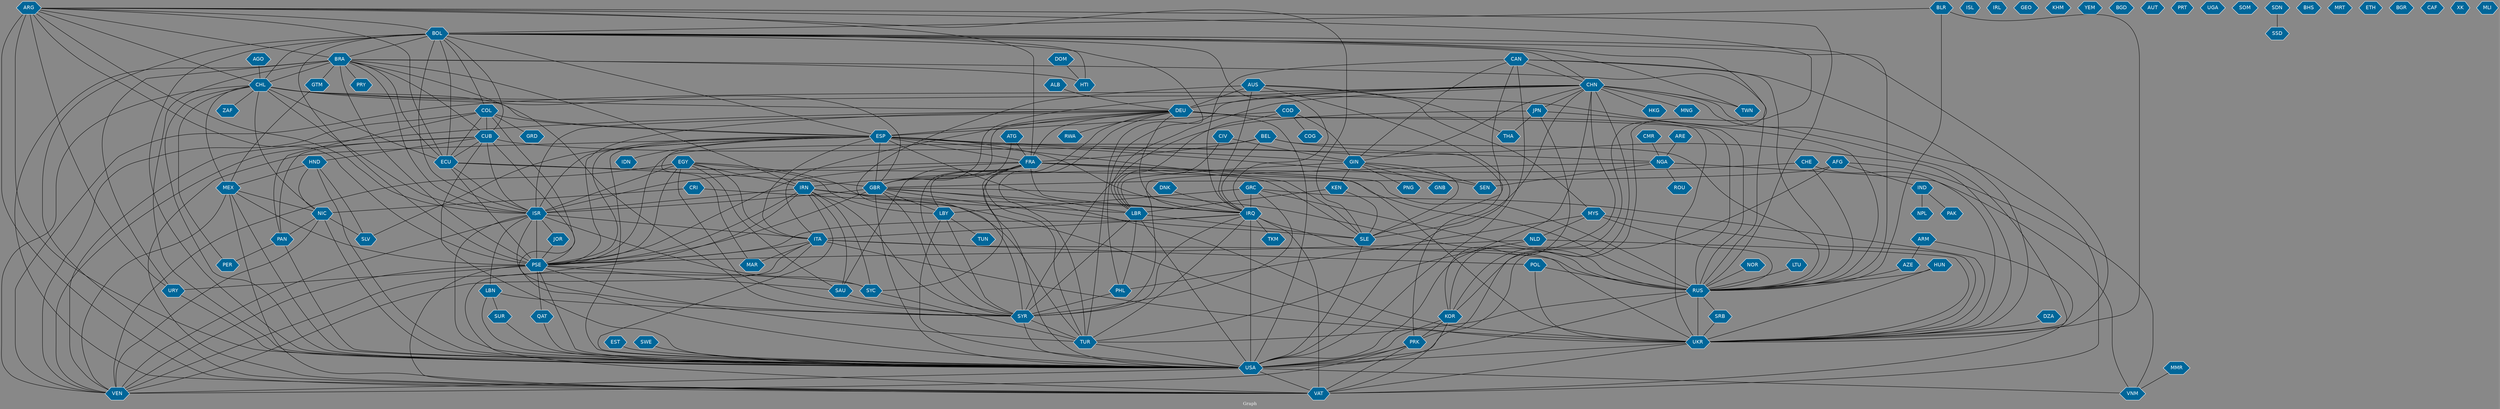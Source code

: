 // Countries together in item graph
graph {
	graph [bgcolor="#888888" fontcolor=white fontsize=12 label="Graph" outputorder=edgesfirst overlap=prism]
	node [color=white fillcolor="#006699" fontcolor=white fontname=Helvetica shape=hexagon style=filled]
	edge [arrowhead=open color=black fontcolor=white fontname=Courier fontsize=12]
		LBY [label=LBY]
		GRC [label=GRC]
		USA [label=USA]
		AFG [label=AFG]
		GTM [label=GTM]
		GBR [label=GBR]
		ARG [label=ARG]
		JPN [label=JPN]
		MEX [label=MEX]
		UKR [label=UKR]
		DEU [label=DEU]
		ISR [label=ISR]
		BRA [label=BRA]
		SYR [label=SYR]
		IRQ [label=IRQ]
		PSE [label=PSE]
		RUS [label=RUS]
		LBN [label=LBN]
		LBR [label=LBR]
		CHN [label=CHN]
		KOR [label=KOR]
		VAT [label=VAT]
		THA [label=THA]
		TUR [label=TUR]
		GIN [label=GIN]
		SEN [label=SEN]
		VNM [label=VNM]
		CHL [label=CHL]
		PAN [label=PAN]
		FRA [label=FRA]
		ESP [label=ESP]
		ITA [label=ITA]
		IND [label=IND]
		AUS [label=AUS]
		BOL [label=BOL]
		COL [label=COL]
		NGA [label=NGA]
		CUB [label=CUB]
		IDN [label=IDN]
		EGY [label=EGY]
		VEN [label=VEN]
		ECU [label=ECU]
		IRN [label=IRN]
		ISL [label=ISL]
		NLD [label=NLD]
		TWN [label=TWN]
		PRK [label=PRK]
		PAK [label=PAK]
		IRL [label=IRL]
		DZA [label=DZA]
		HKG [label=HKG]
		PER [label=PER]
		CRI [label=CRI]
		NPL [label=NPL]
		NOR [label=NOR]
		HTI [label=HTI]
		MYS [label=MYS]
		URY [label=URY]
		CIV [label=CIV]
		SLE [label=SLE]
		GEO [label=GEO]
		CAN [label=CAN]
		SAU [label=SAU]
		PHL [label=PHL]
		SYC [label=SYC]
		SUR [label=SUR]
		CHE [label=CHE]
		KHM [label=KHM]
		COG [label=COG]
		YEM [label=YEM]
		BGD [label=BGD]
		PRY [label=PRY]
		ZAF [label=ZAF]
		POL [label=POL]
		COD [label=COD]
		BEL [label=BEL]
		SLV [label=SLV]
		AUT [label=AUT]
		QAT [label=QAT]
		CMR [label=CMR]
		PRT [label=PRT]
		JOR [label=JOR]
		ARE [label=ARE]
		UGA [label=UGA]
		DOM [label=DOM]
		MAR [label=MAR]
		SOM [label=SOM]
		SSD [label=SSD]
		SDN [label=SDN]
		ALB [label=ALB]
		HUN [label=HUN]
		BLR [label=BLR]
		NIC [label=NIC]
		BHS [label=BHS]
		HND [label=HND]
		SRB [label=SRB]
		EST [label=EST]
		GNB [label=GNB]
		KEN [label=KEN]
		SWE [label=SWE]
		GRD [label=GRD]
		MRT [label=MRT]
		ETH [label=ETH]
		BGR [label=BGR]
		AZE [label=AZE]
		ARM [label=ARM]
		PNG [label=PNG]
		TUN [label=TUN]
		AGO [label=AGO]
		MMR [label=MMR]
		ROU [label=ROU]
		CAF [label=CAF]
		TKM [label=TKM]
		MNG [label=MNG]
		XK [label=XK]
		DNK [label=DNK]
		MLI [label=MLI]
		RWA [label=RWA]
		LTU [label=LTU]
		ATG [label=ATG]
			AFG -- VNM [weight=1]
			COL -- ESP [weight=4]
			ITA -- VEN [weight=3]
			ESP -- PSE [weight=3]
			BRA -- CUB [weight=1]
			SYR -- TUR [weight=2]
			MEX -- PSE [weight=2]
			ISR -- SYC [weight=5]
			GRC -- LBY [weight=1]
			USA -- VAT [weight=4]
			CUB -- PAN [weight=1]
			CHE -- RUS [weight=1]
			LTU -- RUS [weight=1]
			KEN -- LBR [weight=3]
			ARE -- NGA [weight=1]
			MEX -- VEN [weight=2]
			BRA -- VAT [weight=1]
			EGY -- ITA [weight=1]
			GIN -- PNG [weight=2]
			ARG -- USA [weight=8]
			AUS -- THA [weight=5]
			NIC -- VEN [weight=2]
			RUS -- TUR [weight=2]
			HND -- NIC [weight=1]
			SYC -- TUR [weight=3]
			NLD -- PSE [weight=1]
			CHL -- ECU [weight=2]
			ITA -- MAR [weight=1]
			LBY -- TUN [weight=1]
			CHN -- VAT [weight=9]
			SLE -- USA [weight=1]
			MYS -- RUS [weight=3]
			ESP -- SEN [weight=1]
			BOL -- TUR [weight=1]
			BRA -- SYR [weight=1]
			AFG -- GBR [weight=1]
			CHN -- USA [weight=1]
			NLD -- TUR [weight=1]
			DEU -- GBR [weight=1]
			COD -- ESP [weight=1]
			CHL -- NIC [weight=2]
			IND -- PAK [weight=2]
			AFG -- USA [weight=11]
			BRA -- USA [weight=2]
			CAN -- RUS [weight=2]
			ARG -- VAT [weight=9]
			AUS -- IRQ [weight=7]
			IRN -- UKR [weight=1]
			MEX -- NIC [weight=3]
			PSE -- VAT [weight=5]
			CHN -- DEU [weight=2]
			CUB -- ISR [weight=3]
			IRN -- ISR [weight=3]
			BEL -- FRA [weight=1]
			LBR -- USA [weight=4]
			CHN -- PRK [weight=1]
			LBY -- USA [weight=1]
			GBR -- PSE [weight=8]
			CIV -- LBR [weight=2]
			CHL -- ISR [weight=3]
			SDN -- SSD [weight=5]
			ARG -- SLE [weight=2]
			DOM -- HTI [weight=1]
			ITA -- UKR [weight=2]
			GRC -- IRQ [weight=1]
			BOL -- CUB [weight=1]
			CHN -- GIN [weight=1]
			ARG -- URY [weight=3]
			PSE -- SYC [weight=2]
			GIN -- SEN [weight=2]
			PRK -- USA [weight=5]
			ARG -- FRA [weight=1]
			MYS -- PHL [weight=2]
			SAU -- SYR [weight=1]
			DEU -- ESP [weight=6]
			BOL -- IRQ [weight=1]
			BRA -- GTM [weight=1]
			IRQ -- ITA [weight=2]
			ISR -- LBN [weight=4]
			ISR -- VEN [weight=1]
			LBN -- SUR [weight=3]
			IRN -- SYC [weight=1]
			AUS -- DEU [weight=1]
			ESP -- LBR [weight=12]
			PSE -- VEN [weight=13]
			CHL -- PER [weight=10]
			KOR -- PRK [weight=4]
			ISR -- ITA [weight=1]
			DEU -- RUS [weight=26]
			COL -- CUB [weight=8]
			KOR -- USA [weight=1]
			COD -- LBR [weight=1]
			BOL -- COL [weight=16]
			NGA -- SEN [weight=1]
			JPN -- THA [weight=1]
			ESP -- NGA [weight=2]
			GBR -- SLE [weight=2]
			EGY -- PSE [weight=58]
			EGY -- VEN [weight=1]
			NOR -- RUS [weight=1]
			BRA -- RUS [weight=1]
			LBN -- USA [weight=1]
			NIC -- SLV [weight=1]
			LBR -- SYR [weight=1]
			COD -- GIN [weight=1]
			EGY -- ISR [weight=34]
			BLR -- RUS [weight=5]
			FRA -- LBY [weight=1]
			PSE -- SAU [weight=1]
			DEU -- ITA [weight=1]
			CHN -- TWN [weight=1]
			PSE -- URY [weight=1]
			GBR -- ISR [weight=5]
			ARG -- PSE [weight=2]
			KOR -- VAT [weight=32]
			GBR -- LBY [weight=4]
			HND -- MEX [weight=1]
			NLD -- UKR [weight=5]
			BOL -- KOR [weight=4]
			LBR -- SLE [weight=10]
			CAN -- CHN [weight=2]
			DEU -- RWA [weight=1]
			BLR -- UKR [weight=4]
			NGA -- VNM [weight=1]
			IRN -- VEN [weight=1]
			IRQ -- UKR [weight=3]
			CHL -- ESP [weight=2]
			FRA -- SAU [weight=4]
			CHN -- JPN [weight=1]
			GIN -- SLE [weight=7]
			MMR -- VNM [weight=1]
			COL -- VEN [weight=8]
			UKR -- USA [weight=22]
			URY -- USA [weight=1]
			PSE -- USA [weight=17]
			IRQ -- SYR [weight=9]
			BOL -- ECU [weight=1]
			CHL -- ZAF [weight=1]
			ARG -- KOR [weight=1]
			LBN -- SYR [weight=4]
			ISR -- USA [weight=18]
			GRC -- UKR [weight=2]
			DEU -- SYC [weight=1]
			QAT -- USA [weight=1]
			ATG -- FRA [weight=1]
			CHL -- GBR [weight=1]
			GBR -- RUS [weight=8]
			RUS -- SRB [weight=1]
			CHN -- VEN [weight=2]
			MYS -- UKR [weight=13]
			IRN -- PSE [weight=5]
			BOL -- VAT [weight=12]
			ITA -- PSE [weight=3]
			AGO -- CHL [weight=2]
			ESP -- VAT [weight=1]
			GBR -- IRQ [weight=13]
			BOL -- USA [weight=2]
			CHL -- MEX [weight=2]
			CHL -- RUS [weight=3]
			GBR -- SYR [weight=6]
			CMR -- NGA [weight=3]
			CUB -- ECU [weight=1]
			GRC -- RUS [weight=1]
			DEU -- PSE [weight=3]
			DEU -- FRA [weight=8]
			BRA -- IRN [weight=1]
			ISR -- PSE [weight=338]
			HND -- USA [weight=3]
			BRA -- ISR [weight=2]
			USA -- VNM [weight=1]
			FRA -- GBR [weight=4]
			UKR -- VAT [weight=2]
			IRN -- IRQ [weight=6]
			IRQ -- TUR [weight=4]
			EGY -- SYR [weight=1]
			GRC -- SYR [weight=1]
			DNK -- IRQ [weight=1]
			CHL -- VEN [weight=2]
			BOL -- CHN [weight=2]
			ESP -- FRA [weight=3]
			FRA -- RUS [weight=5]
			BEL -- PSE [weight=1]
			CAN -- SLE [weight=2]
			CUB -- HND [weight=1]
			CAN -- USA [weight=1]
			NGA -- ROU [weight=2]
			CHN -- MNG [weight=1]
			SWE -- USA [weight=1]
			ECU -- GBR [weight=9]
			ARG -- BOL [weight=1]
			ALB -- DEU [weight=1]
			BOL -- ISR [weight=9]
			ITA -- POL [weight=3]
			PHL -- SYR [weight=5]
			AFG -- IND [weight=2]
			DEU -- IRQ [weight=14]
			CUB -- PRK [weight=1]
			ARG -- ECU [weight=1]
			BOL -- HTI [weight=1]
			FRA -- SYR [weight=3]
			NIC -- USA [weight=1]
			MEX -- USA [weight=7]
			COL -- USA [weight=2]
			GIN -- GNB [weight=2]
			ARG -- CHL [weight=1]
			ESP -- ITA [weight=1]
			CAN -- IRQ [weight=2]
			IRQ -- PSE [weight=2]
			COL -- PAN [weight=3]
			ESP -- SLE [weight=1]
			CHN -- PHL [weight=1]
			CHN -- UKR [weight=1]
			ARG -- ISR [weight=1]
			BRA -- HTI [weight=1]
			RUS -- UKR [weight=287]
			EGY -- IRN [weight=1]
			ESP -- IDN [weight=4]
			GTM -- MEX [weight=1]
			ECU -- ISR [weight=2]
			IRN -- USA [weight=1]
			FRA -- PSE [weight=5]
			ESP -- GIN [weight=2]
			CRI -- LBR [weight=1]
			ITA -- RUS [weight=1]
			IRN -- SAU [weight=1]
			ESP -- GBR [weight=4]
			ESP -- IRQ [weight=1]
			BOL -- RUS [weight=5]
			ECU -- RUS [weight=1]
			POL -- RUS [weight=2]
			MEX -- VAT [weight=1]
			EGY -- LBY [weight=3]
			HUN -- UKR [weight=1]
			DZA -- UKR [weight=5]
			CHN -- KOR [weight=1]
			ARM -- VAT [weight=1]
			AUS -- USA [weight=1]
			GBR -- USA [weight=1]
			ARM -- AZE [weight=2]
			FRA -- SLE [weight=2]
			JOR -- PSE [weight=2]
			DEU -- ISR [weight=1]
			GIN -- LBR [weight=10]
			IRN -- SYR [weight=2]
			CUB -- VEN [weight=4]
			CHE -- IRN [weight=1]
			BOL -- UKR [weight=4]
			ISR -- JOR [weight=2]
			CUB -- PSE [weight=4]
			SYR -- USA [weight=43]
			DEU -- UKR [weight=32]
			DEU -- VEN [weight=3]
			ECU -- PSE [weight=2]
			AZE -- RUS [weight=1]
			EGY -- SAU [weight=1]
			BOL -- BRA [weight=3]
			PSE -- TUR [weight=1]
			CHL -- USA [weight=1]
			CHN -- LBR [weight=1]
			MYS -- NLD [weight=2]
			ISR -- SYR [weight=4]
			CHN -- GBR [weight=1]
			SUR -- USA [weight=1]
			LBR -- PHL [weight=1]
			PSE -- QAT [weight=1]
			IRQ -- USA [weight=95]
			BRA -- CHL [weight=3]
			ATG -- GBR [weight=1]
			KEN -- SLE [weight=3]
			IRQ -- TKM [weight=1]
			CIV -- GIN [weight=2]
			ARG -- BRA [weight=4]
			BRA -- PSE [weight=2]
			FRA -- IRQ [weight=15]
			JPN -- KOR [weight=2]
			PAN -- PER [weight=1]
			SRB -- UKR [weight=1]
			PRK -- VEN [weight=2]
			AUS -- SYR [weight=3]
			CAN -- UKR [weight=2]
			BRA -- PRY [weight=1]
			ESP -- SLV [weight=1]
			JPN -- SYR [weight=1]
			LBY -- SYR [weight=1]
			ESP -- ISR [weight=1]
			DEU -- TUR [weight=5]
			COL -- ECU [weight=1]
			GIN -- KEN [weight=3]
			GBR -- UKR [weight=5]
			BEL -- IRQ [weight=1]
			CHL -- DEU [weight=1]
			CAN -- GIN [weight=2]
			BLR -- BOL [weight=1]
			ITA -- VAT [weight=3]
			RUS -- USA [weight=32]
			CHE -- UKR [weight=1]
			JPN -- RUS [weight=1]
			DEU -- USA [weight=10]
			BEL -- RUS [weight=2]
			BOL -- TWN [weight=1]
			NIC -- PAN [weight=2]
			USA -- VEN [weight=4]
			FRA -- USA [weight=2]
			HUN -- RUS [weight=2]
			CUB -- USA [weight=8]
			HND -- SLV [weight=1]
			BOL -- PSE [weight=9]
			ESP -- USA [weight=1]
			PAN -- USA [weight=1]
			BRA -- ECU [weight=1]
			ESP -- MAR [weight=4]
			POL -- UKR [weight=4]
			BOL -- CHL [weight=6]
			COL -- GRD [weight=1]
			BEL -- UKR [weight=1]
			FRA -- ISR [weight=2]
			PRK -- VAT [weight=2]
			COD -- COG [weight=1]
			NGA -- SYR [weight=1]
			CHN -- SLE [weight=1]
			ARG -- RUS [weight=1]
			BOL -- ESP [weight=1]
			BRA -- URY [weight=2]
			EGY -- TUR [weight=1]
			TUR -- USA [weight=2]
			FRA -- UKR [weight=4]
			IRQ -- VAT [weight=28]
			EST -- USA [weight=1]
			IND -- NPL [weight=2]
			CRI -- NIC [weight=1]
			FRA -- TUR [weight=2]
			CHN -- HKG [weight=3]
			AUS -- MYS [weight=1]
}
